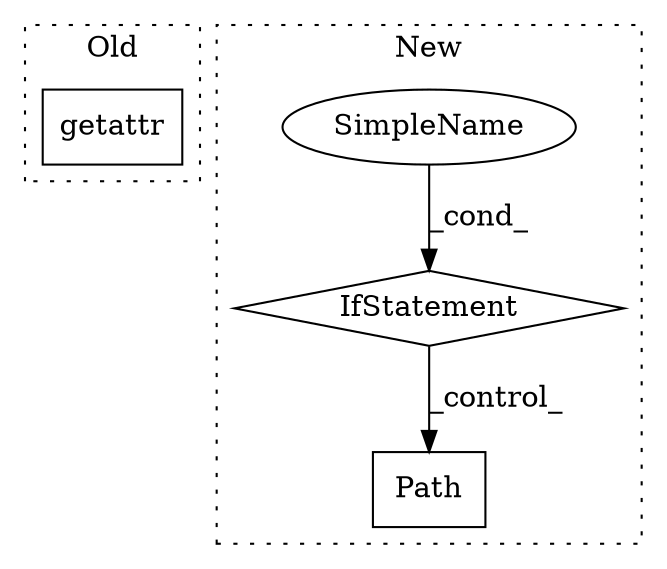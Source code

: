 digraph G {
subgraph cluster0 {
1 [label="getattr" a="32" s="12159,12189" l="8,1" shape="box"];
label = "Old";
style="dotted";
}
subgraph cluster1 {
2 [label="Path" a="32" s="12613,12620" l="5,1" shape="box"];
3 [label="IfStatement" a="25" s="12335,12371" l="4,2" shape="diamond"];
4 [label="SimpleName" a="42" s="" l="" shape="ellipse"];
label = "New";
style="dotted";
}
3 -> 2 [label="_control_"];
4 -> 3 [label="_cond_"];
}